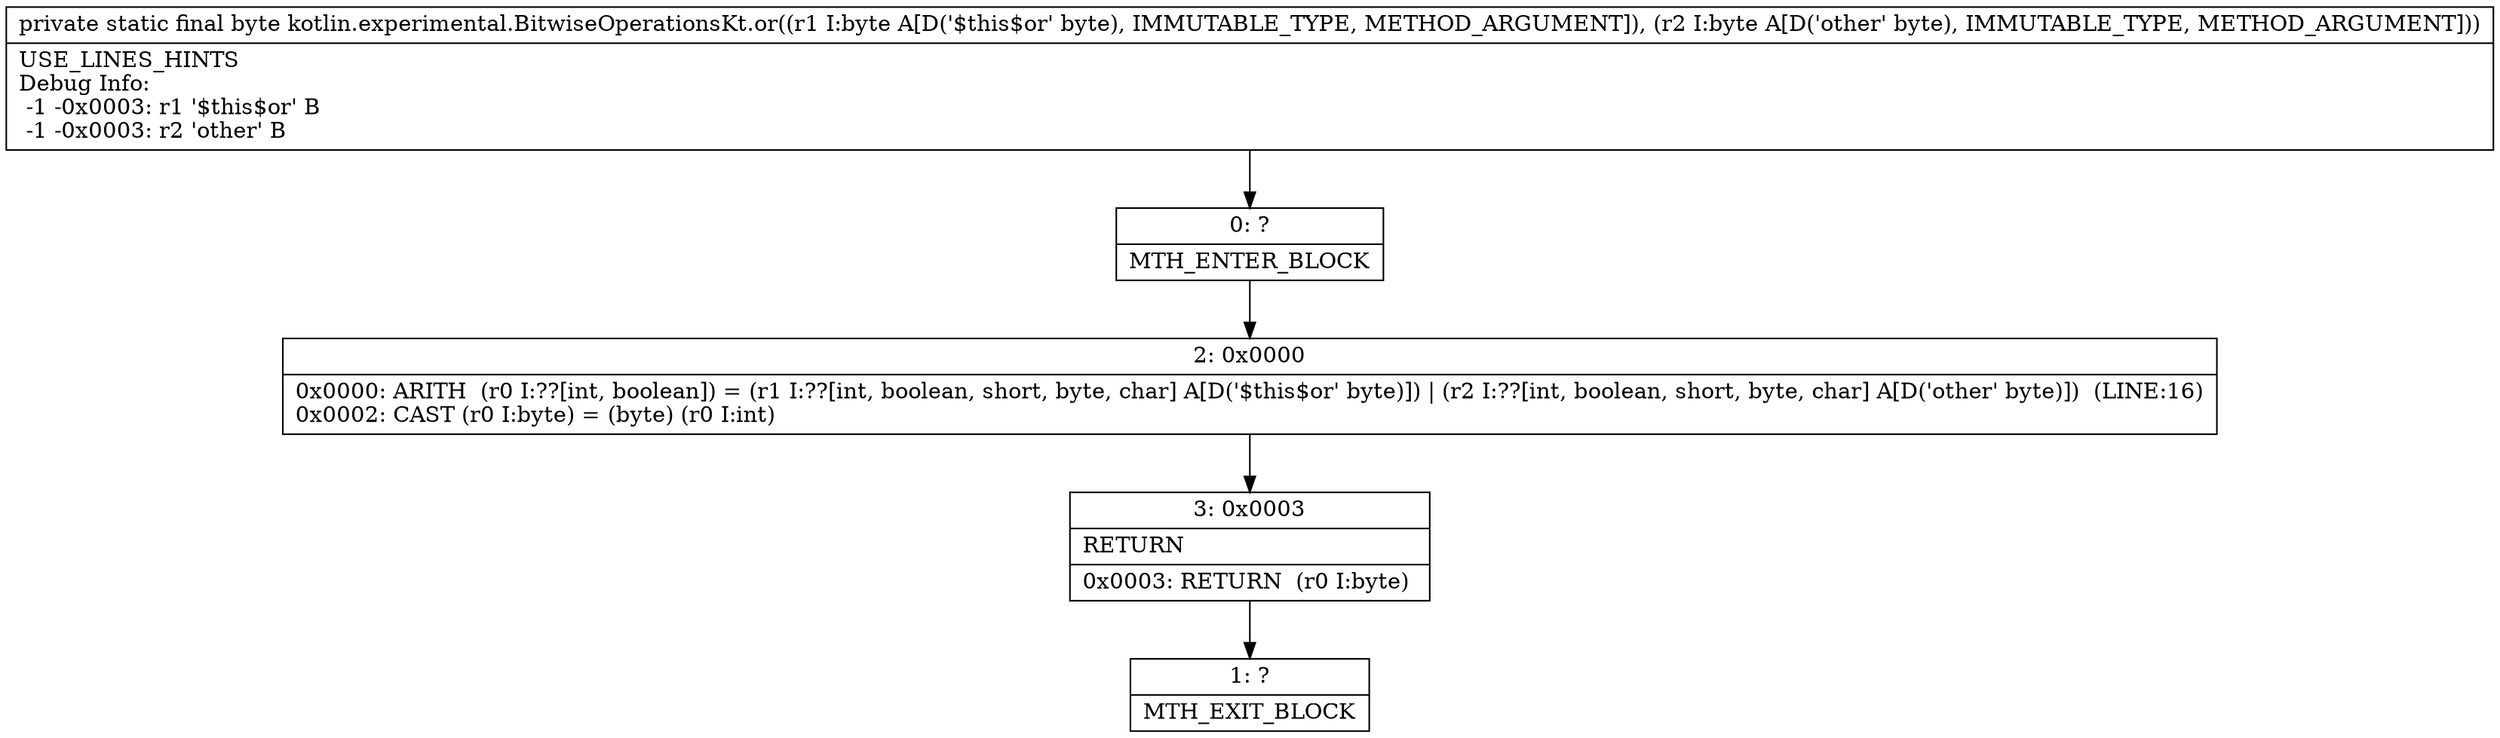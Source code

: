 digraph "CFG forkotlin.experimental.BitwiseOperationsKt.or(BB)B" {
Node_0 [shape=record,label="{0\:\ ?|MTH_ENTER_BLOCK\l}"];
Node_2 [shape=record,label="{2\:\ 0x0000|0x0000: ARITH  (r0 I:??[int, boolean]) = (r1 I:??[int, boolean, short, byte, char] A[D('$this$or' byte)]) \| (r2 I:??[int, boolean, short, byte, char] A[D('other' byte)])  (LINE:16)\l0x0002: CAST (r0 I:byte) = (byte) (r0 I:int) \l}"];
Node_3 [shape=record,label="{3\:\ 0x0003|RETURN\l|0x0003: RETURN  (r0 I:byte) \l}"];
Node_1 [shape=record,label="{1\:\ ?|MTH_EXIT_BLOCK\l}"];
MethodNode[shape=record,label="{private static final byte kotlin.experimental.BitwiseOperationsKt.or((r1 I:byte A[D('$this$or' byte), IMMUTABLE_TYPE, METHOD_ARGUMENT]), (r2 I:byte A[D('other' byte), IMMUTABLE_TYPE, METHOD_ARGUMENT]))  | USE_LINES_HINTS\lDebug Info:\l  \-1 \-0x0003: r1 '$this$or' B\l  \-1 \-0x0003: r2 'other' B\l}"];
MethodNode -> Node_0;Node_0 -> Node_2;
Node_2 -> Node_3;
Node_3 -> Node_1;
}

